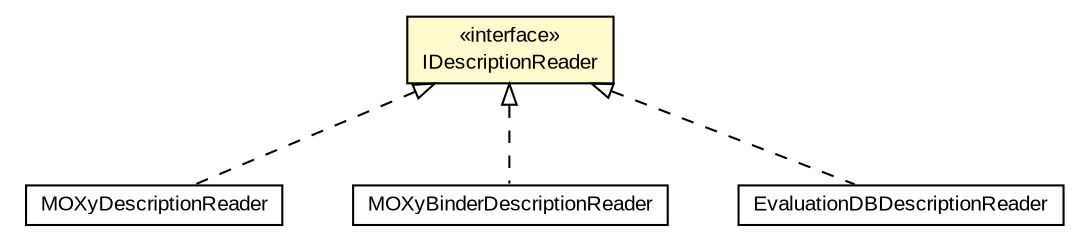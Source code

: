 #!/usr/local/bin/dot
#
# Class diagram 
# Generated by UMLGraph version R5_6-24-gf6e263 (http://www.umlgraph.org/)
#

digraph G {
	edge [fontname="arial",fontsize=10,labelfontname="arial",labelfontsize=10];
	node [fontname="arial",fontsize=10,shape=plaintext];
	nodesep=0.25;
	ranksep=0.5;
	// edu.arizona.biosemantics.semanticmarkup.markupelement.description.io.IDescriptionReader
	c74422 [label=<<table title="edu.arizona.biosemantics.semanticmarkup.markupelement.description.io.IDescriptionReader" border="0" cellborder="1" cellspacing="0" cellpadding="2" port="p" bgcolor="lemonChiffon" href="./IDescriptionReader.html">
		<tr><td><table border="0" cellspacing="0" cellpadding="1">
<tr><td align="center" balign="center"> &#171;interface&#187; </td></tr>
<tr><td align="center" balign="center"> IDescriptionReader </td></tr>
		</table></td></tr>
		</table>>, URL="./IDescriptionReader.html", fontname="arial", fontcolor="black", fontsize=10.0];
	// edu.arizona.biosemantics.semanticmarkup.markupelement.description.io.lib.MOXyDescriptionReader
	c74424 [label=<<table title="edu.arizona.biosemantics.semanticmarkup.markupelement.description.io.lib.MOXyDescriptionReader" border="0" cellborder="1" cellspacing="0" cellpadding="2" port="p" href="./lib/MOXyDescriptionReader.html">
		<tr><td><table border="0" cellspacing="0" cellpadding="1">
<tr><td align="center" balign="center"> MOXyDescriptionReader </td></tr>
		</table></td></tr>
		</table>>, URL="./lib/MOXyDescriptionReader.html", fontname="arial", fontcolor="black", fontsize=10.0];
	// edu.arizona.biosemantics.semanticmarkup.markupelement.description.io.lib.MOXyBinderDescriptionReader
	c74426 [label=<<table title="edu.arizona.biosemantics.semanticmarkup.markupelement.description.io.lib.MOXyBinderDescriptionReader" border="0" cellborder="1" cellspacing="0" cellpadding="2" port="p" href="./lib/MOXyBinderDescriptionReader.html">
		<tr><td><table border="0" cellspacing="0" cellpadding="1">
<tr><td align="center" balign="center"> MOXyBinderDescriptionReader </td></tr>
		</table></td></tr>
		</table>>, URL="./lib/MOXyBinderDescriptionReader.html", fontname="arial", fontcolor="black", fontsize=10.0];
	// edu.arizona.biosemantics.semanticmarkup.markupelement.description.io.lib.EvaluationDBDescriptionReader
	c74428 [label=<<table title="edu.arizona.biosemantics.semanticmarkup.markupelement.description.io.lib.EvaluationDBDescriptionReader" border="0" cellborder="1" cellspacing="0" cellpadding="2" port="p" href="./lib/EvaluationDBDescriptionReader.html">
		<tr><td><table border="0" cellspacing="0" cellpadding="1">
<tr><td align="center" balign="center"> EvaluationDBDescriptionReader </td></tr>
		</table></td></tr>
		</table>>, URL="./lib/EvaluationDBDescriptionReader.html", fontname="arial", fontcolor="black", fontsize=10.0];
	//edu.arizona.biosemantics.semanticmarkup.markupelement.description.io.lib.MOXyDescriptionReader implements edu.arizona.biosemantics.semanticmarkup.markupelement.description.io.IDescriptionReader
	c74422:p -> c74424:p [dir=back,arrowtail=empty,style=dashed];
	//edu.arizona.biosemantics.semanticmarkup.markupelement.description.io.lib.MOXyBinderDescriptionReader implements edu.arizona.biosemantics.semanticmarkup.markupelement.description.io.IDescriptionReader
	c74422:p -> c74426:p [dir=back,arrowtail=empty,style=dashed];
	//edu.arizona.biosemantics.semanticmarkup.markupelement.description.io.lib.EvaluationDBDescriptionReader implements edu.arizona.biosemantics.semanticmarkup.markupelement.description.io.IDescriptionReader
	c74422:p -> c74428:p [dir=back,arrowtail=empty,style=dashed];
}

